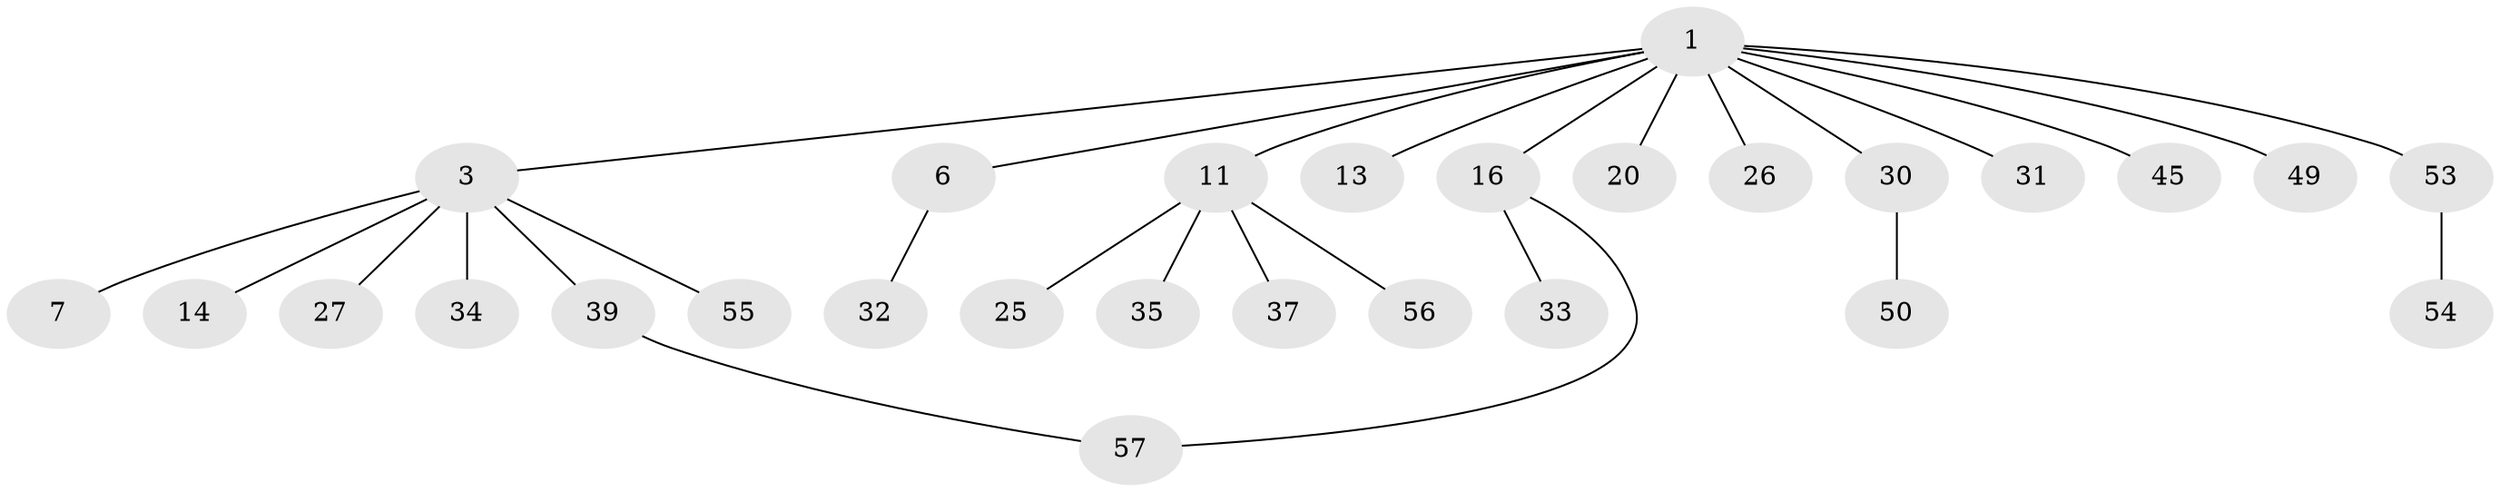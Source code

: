 // original degree distribution, {3: 0.08771929824561403, 5: 0.03508771929824561, 7: 0.017543859649122806, 4: 0.07017543859649122, 2: 0.2807017543859649, 1: 0.49122807017543857, 6: 0.017543859649122806}
// Generated by graph-tools (version 1.1) at 2025/13/03/09/25 04:13:31]
// undirected, 28 vertices, 28 edges
graph export_dot {
graph [start="1"]
  node [color=gray90,style=filled];
  1 [super="+2+5+4"];
  3 [super="+10+15"];
  6 [super="+8"];
  7 [super="+44+22"];
  11 [super="+12+48"];
  13;
  14;
  16 [super="+43+40+17"];
  20;
  25;
  26;
  27 [super="+46"];
  30 [super="+41"];
  31;
  32 [super="+36"];
  33;
  34 [super="+47"];
  35;
  37;
  39;
  45;
  49;
  50 [super="+51"];
  53;
  54;
  55;
  56;
  57;
  1 -- 3;
  1 -- 20;
  1 -- 11;
  1 -- 13;
  1 -- 16;
  1 -- 6;
  1 -- 31;
  1 -- 49;
  1 -- 53;
  1 -- 26;
  1 -- 45;
  1 -- 30;
  3 -- 7;
  3 -- 14;
  3 -- 39;
  3 -- 55;
  3 -- 34;
  3 -- 27;
  6 -- 32;
  11 -- 35;
  11 -- 37;
  11 -- 56;
  11 -- 25;
  16 -- 57;
  16 -- 33;
  30 -- 50;
  39 -- 57;
  53 -- 54;
}
